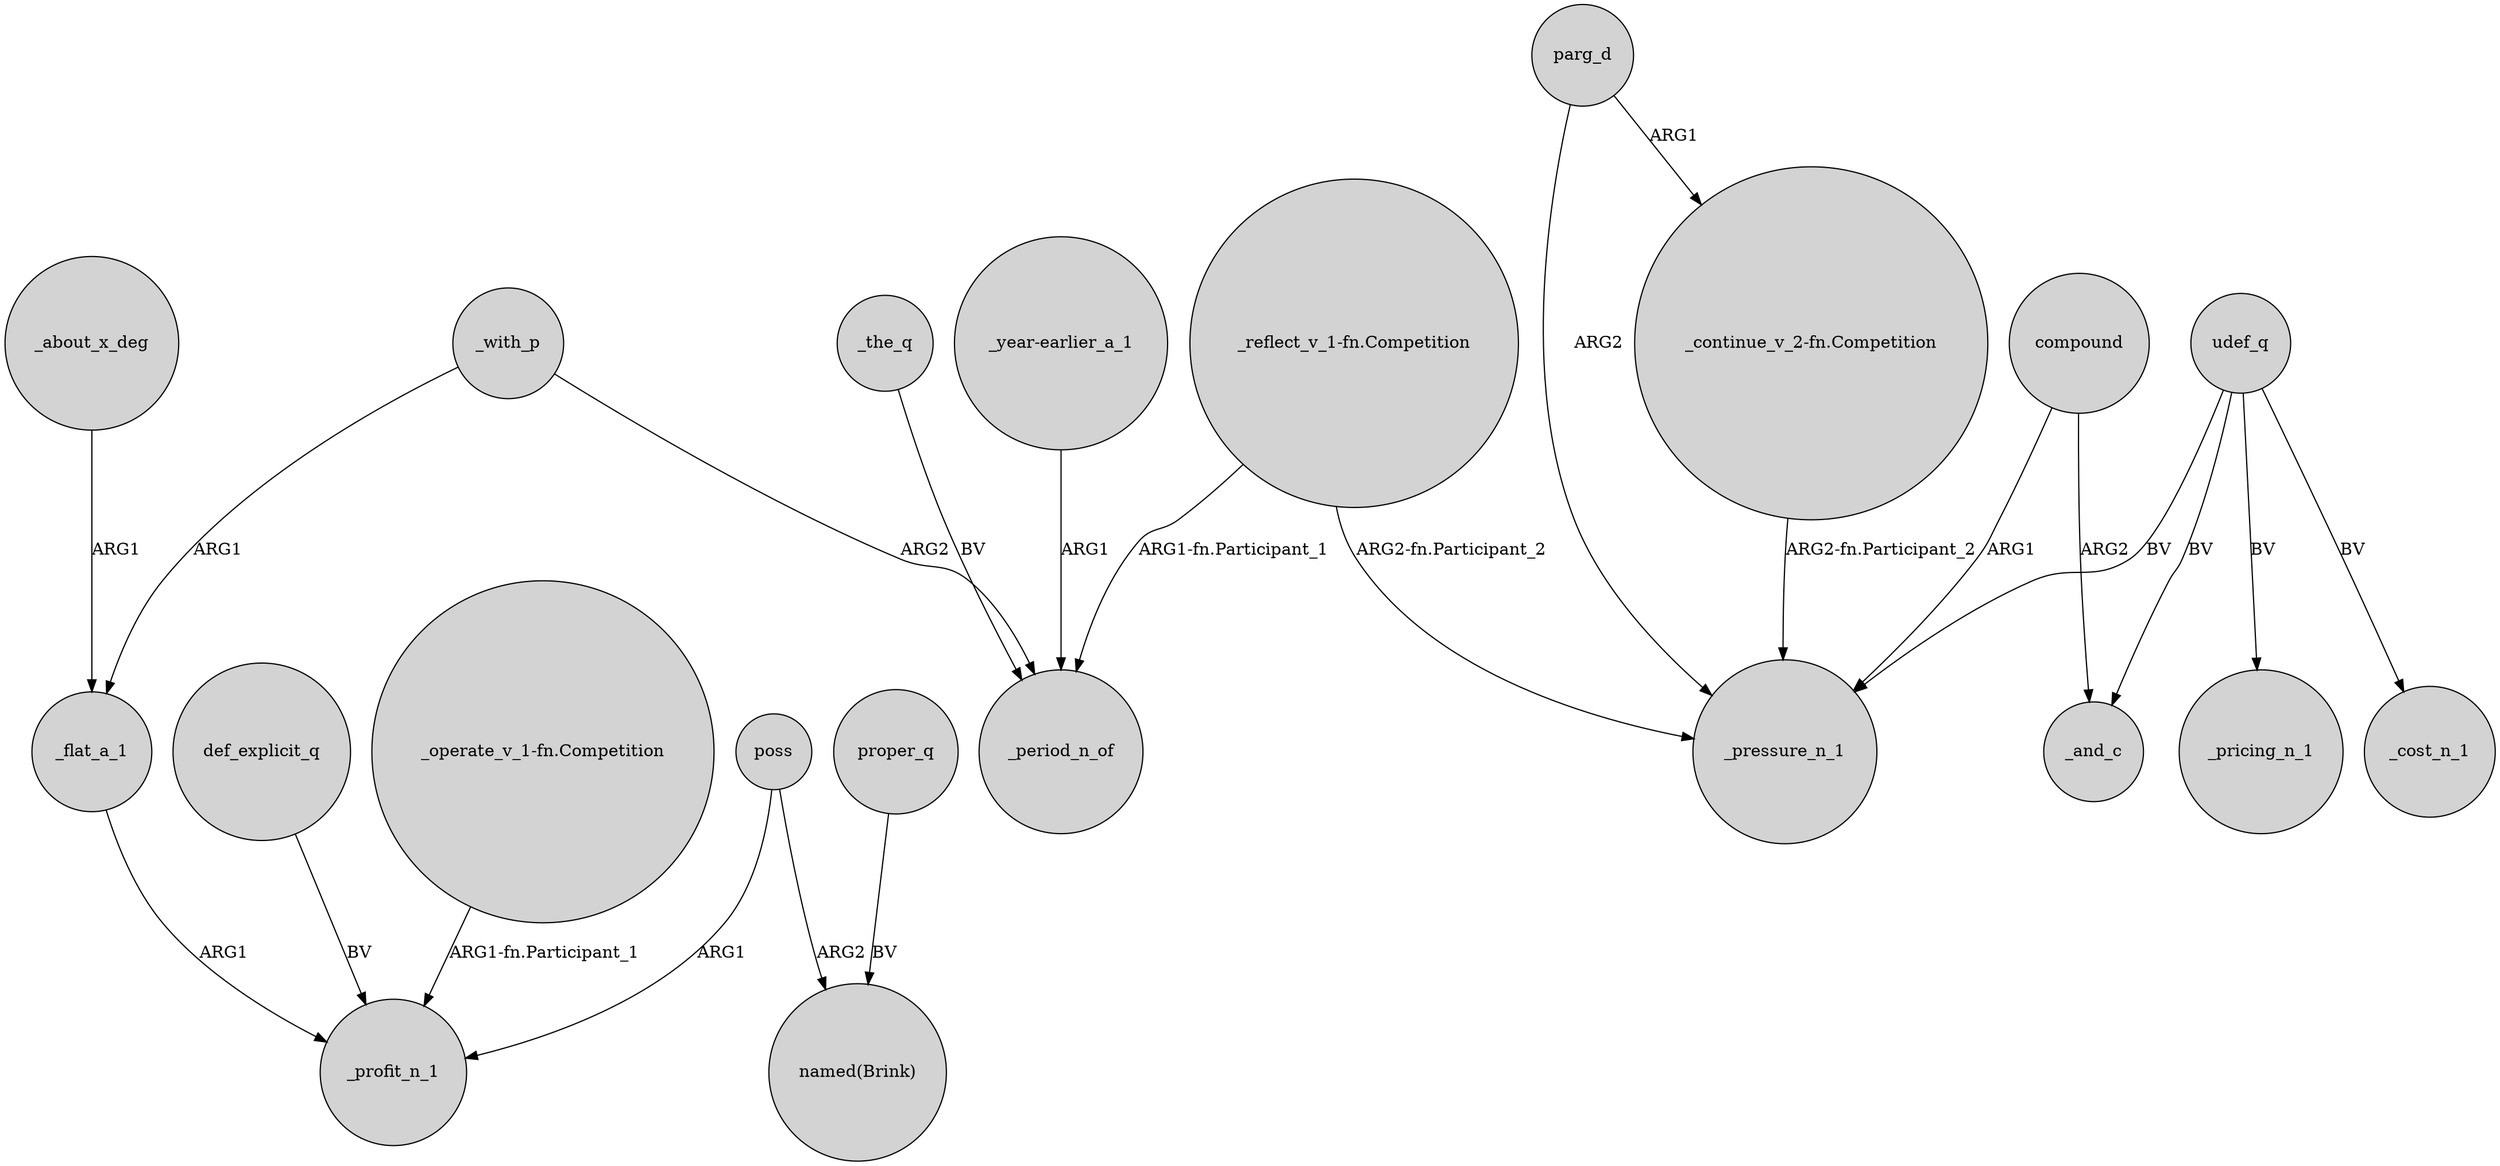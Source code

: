 digraph {
	node [shape=circle style=filled]
	_flat_a_1 -> _profit_n_1 [label=ARG1]
	def_explicit_q -> _profit_n_1 [label=BV]
	_with_p -> _flat_a_1 [label=ARG1]
	"_year-earlier_a_1" -> _period_n_of [label=ARG1]
	parg_d -> "_continue_v_2-fn.Competition" [label=ARG1]
	udef_q -> _cost_n_1 [label=BV]
	udef_q -> _and_c [label=BV]
	compound -> _and_c [label=ARG2]
	udef_q -> _pressure_n_1 [label=BV]
	_about_x_deg -> _flat_a_1 [label=ARG1]
	udef_q -> _pricing_n_1 [label=BV]
	"_reflect_v_1-fn.Competition" -> _pressure_n_1 [label="ARG2-fn.Participant_2"]
	proper_q -> "named(Brink)" [label=BV]
	"_operate_v_1-fn.Competition" -> _profit_n_1 [label="ARG1-fn.Participant_1"]
	poss -> _profit_n_1 [label=ARG1]
	poss -> "named(Brink)" [label=ARG2]
	_with_p -> _period_n_of [label=ARG2]
	"_continue_v_2-fn.Competition" -> _pressure_n_1 [label="ARG2-fn.Participant_2"]
	parg_d -> _pressure_n_1 [label=ARG2]
	compound -> _pressure_n_1 [label=ARG1]
	_the_q -> _period_n_of [label=BV]
	"_reflect_v_1-fn.Competition" -> _period_n_of [label="ARG1-fn.Participant_1"]
}
